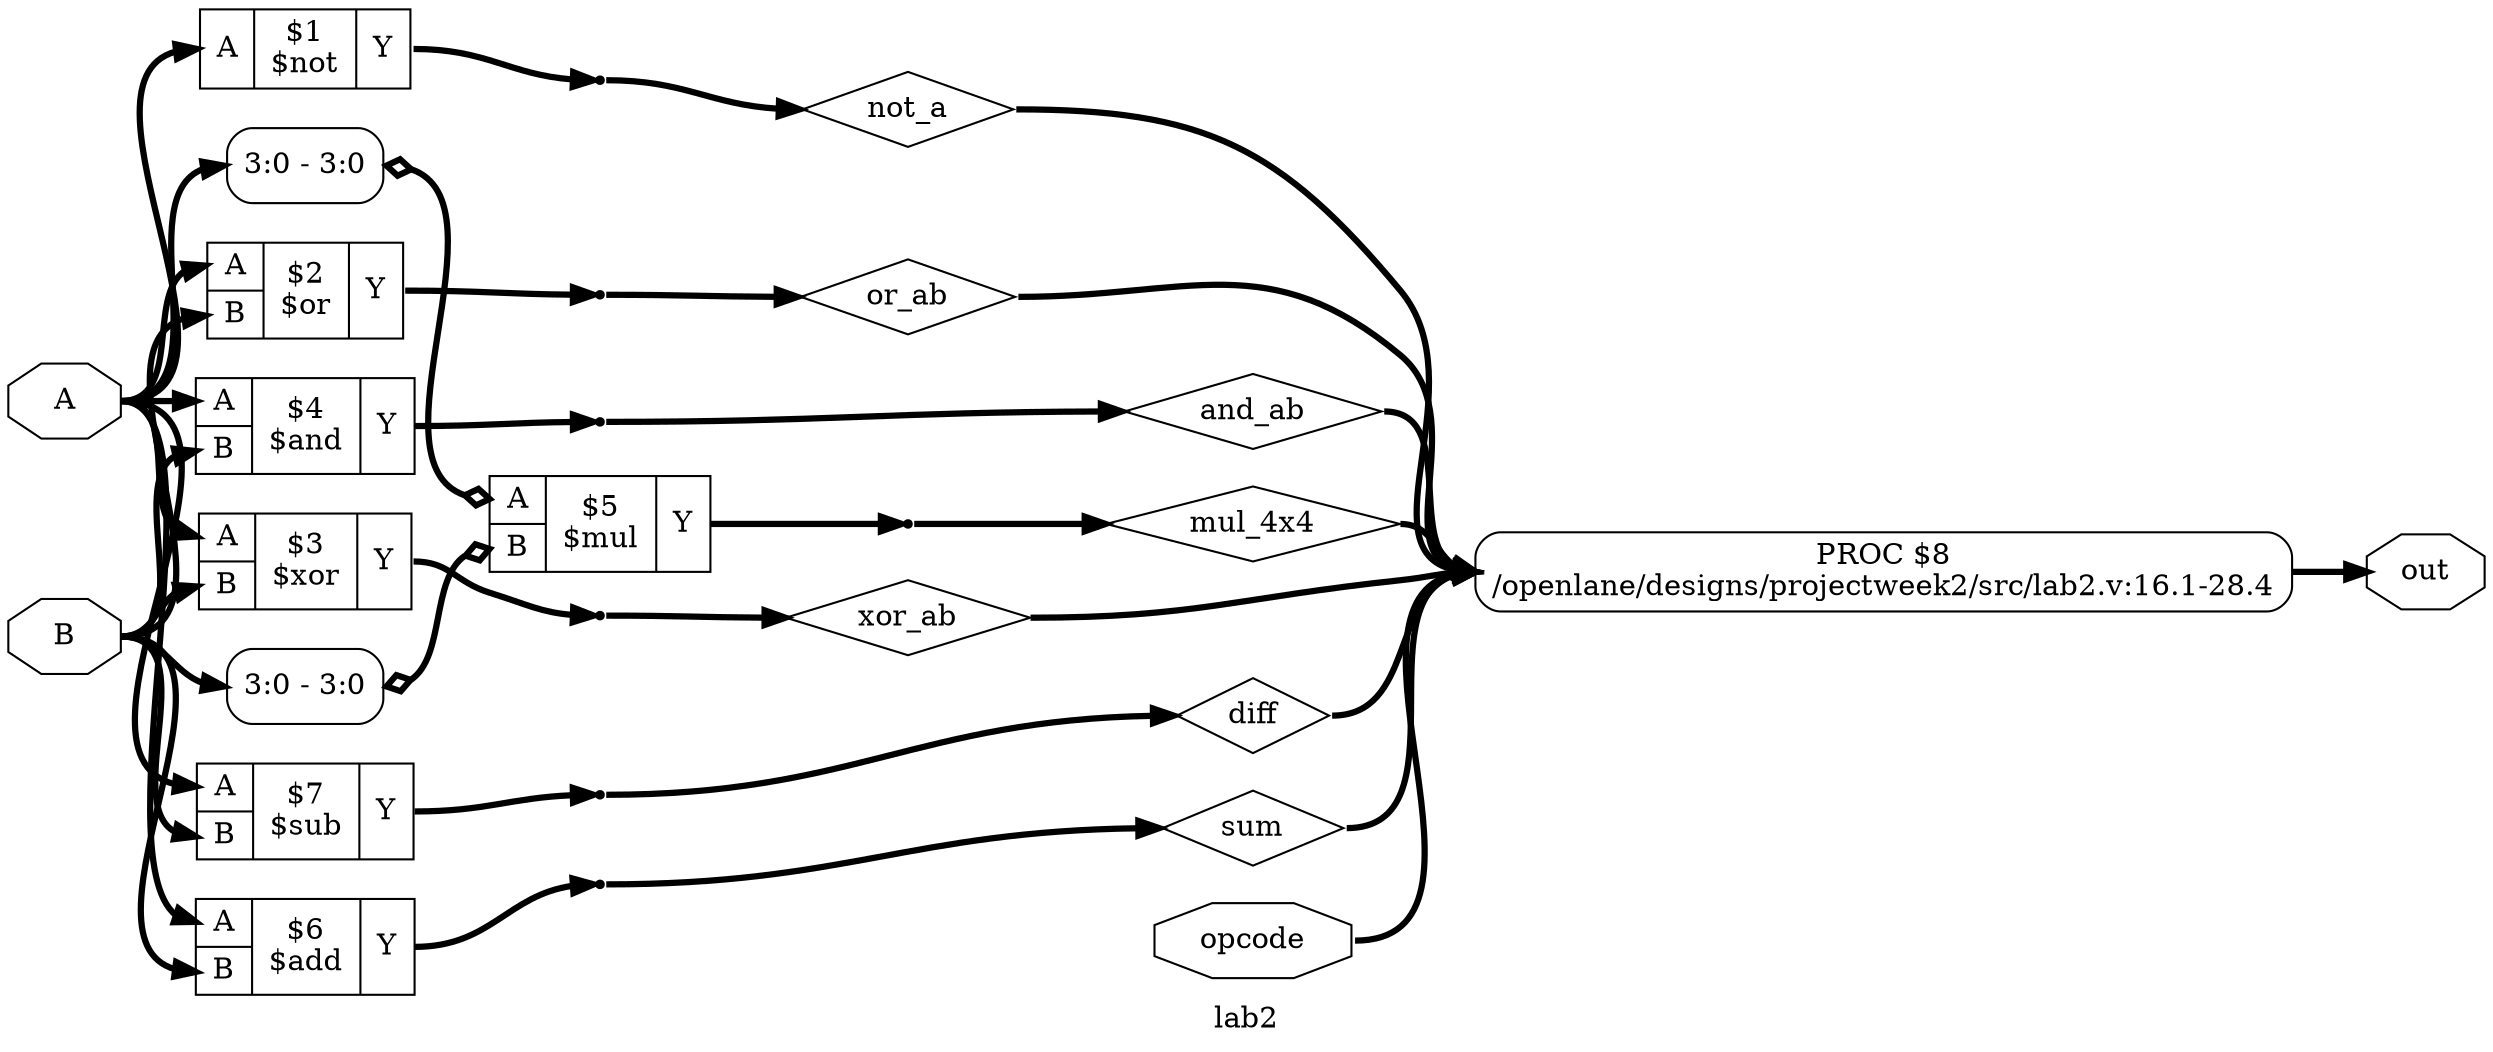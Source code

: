 digraph "lab2" {
label="lab2";
rankdir="LR";
remincross=true;
n10 [ shape=diamond, label="diff", color="black", fontcolor="black" ];
n11 [ shape=diamond, label="sum", color="black", fontcolor="black" ];
n12 [ shape=diamond, label="mul_4x4", color="black", fontcolor="black" ];
n13 [ shape=diamond, label="and_ab", color="black", fontcolor="black" ];
n14 [ shape=diamond, label="xor_ab", color="black", fontcolor="black" ];
n15 [ shape=diamond, label="or_ab", color="black", fontcolor="black" ];
n16 [ shape=diamond, label="not_a", color="black", fontcolor="black" ];
n17 [ shape=octagon, label="out", color="black", fontcolor="black" ];
n18 [ shape=octagon, label="opcode", color="black", fontcolor="black" ];
n19 [ shape=octagon, label="B", color="black", fontcolor="black" ];
n20 [ shape=octagon, label="A", color="black", fontcolor="black" ];
c22 [ shape=record, label="{{<p20> A|<p19> B}|$7\n$sub|{<p21> Y}}",  ];
c23 [ shape=record, label="{{<p20> A|<p19> B}|$6\n$add|{<p21> Y}}",  ];
c24 [ shape=record, label="{{<p20> A|<p19> B}|$5\n$mul|{<p21> Y}}",  ];
x0 [ shape=record, style=rounded, label="<s0> 3:0 - 3:0 ", color="black", fontcolor="black" ];
x0:e -> c24:p19:w [arrowhead=odiamond, arrowtail=odiamond, dir=both, color="black", fontcolor="black", style="setlinewidth(3)", label=""];
x1 [ shape=record, style=rounded, label="<s0> 3:0 - 3:0 ", color="black", fontcolor="black" ];
x1:e -> c24:p20:w [arrowhead=odiamond, arrowtail=odiamond, dir=both, color="black", fontcolor="black", style="setlinewidth(3)", label=""];
c25 [ shape=record, label="{{<p20> A|<p19> B}|$4\n$and|{<p21> Y}}",  ];
c26 [ shape=record, label="{{<p20> A|<p19> B}|$3\n$xor|{<p21> Y}}",  ];
c27 [ shape=record, label="{{<p20> A|<p19> B}|$2\n$or|{<p21> Y}}",  ];
c28 [ shape=record, label="{{<p20> A}|$1\n$not|{<p21> Y}}",  ];
p2 [shape=box, style=rounded, label="PROC $8\n/openlane/designs/projectweek2/src/lab2.v:16.1-28.4", ];
x3 [shape=point, ];
x4 [shape=point, ];
x5 [shape=point, ];
x6 [shape=point, ];
x7 [shape=point, ];
x8 [shape=point, ];
x9 [shape=point, ];
x9:e -> n10:w [color="black", fontcolor="black", style="setlinewidth(3)", label=""];
n10:e -> p2:w [color="black", fontcolor="black", style="setlinewidth(3)", label=""];
x8:e -> n11:w [color="black", fontcolor="black", style="setlinewidth(3)", label=""];
n11:e -> p2:w [color="black", fontcolor="black", style="setlinewidth(3)", label=""];
x7:e -> n12:w [color="black", fontcolor="black", style="setlinewidth(3)", label=""];
n12:e -> p2:w [color="black", fontcolor="black", style="setlinewidth(3)", label=""];
x6:e -> n13:w [color="black", fontcolor="black", style="setlinewidth(3)", label=""];
n13:e -> p2:w [color="black", fontcolor="black", style="setlinewidth(3)", label=""];
x5:e -> n14:w [color="black", fontcolor="black", style="setlinewidth(3)", label=""];
n14:e -> p2:w [color="black", fontcolor="black", style="setlinewidth(3)", label=""];
x4:e -> n15:w [color="black", fontcolor="black", style="setlinewidth(3)", label=""];
n15:e -> p2:w [color="black", fontcolor="black", style="setlinewidth(3)", label=""];
x3:e -> n16:w [color="black", fontcolor="black", style="setlinewidth(3)", label=""];
n16:e -> p2:w [color="black", fontcolor="black", style="setlinewidth(3)", label=""];
p2:e -> n17:w [color="black", fontcolor="black", style="setlinewidth(3)", label=""];
n18:e -> p2:w [color="black", fontcolor="black", style="setlinewidth(3)", label=""];
n19:e -> c22:p19:w [color="black", fontcolor="black", style="setlinewidth(3)", label=""];
n19:e -> c23:p19:w [color="black", fontcolor="black", style="setlinewidth(3)", label=""];
n19:e -> c25:p19:w [color="black", fontcolor="black", style="setlinewidth(3)", label=""];
n19:e -> c26:p19:w [color="black", fontcolor="black", style="setlinewidth(3)", label=""];
n19:e -> c27:p19:w [color="black", fontcolor="black", style="setlinewidth(3)", label=""];
n19:e -> x0:s0:w [color="black", fontcolor="black", style="setlinewidth(3)", label=""];
n20:e -> c22:p20:w [color="black", fontcolor="black", style="setlinewidth(3)", label=""];
n20:e -> c23:p20:w [color="black", fontcolor="black", style="setlinewidth(3)", label=""];
n20:e -> c25:p20:w [color="black", fontcolor="black", style="setlinewidth(3)", label=""];
n20:e -> c26:p20:w [color="black", fontcolor="black", style="setlinewidth(3)", label=""];
n20:e -> c27:p20:w [color="black", fontcolor="black", style="setlinewidth(3)", label=""];
n20:e -> c28:p20:w [color="black", fontcolor="black", style="setlinewidth(3)", label=""];
n20:e -> x1:s0:w [color="black", fontcolor="black", style="setlinewidth(3)", label=""];
c22:p21:e -> x9:w [color="black", fontcolor="black", style="setlinewidth(3)", label=""];
c23:p21:e -> x8:w [color="black", fontcolor="black", style="setlinewidth(3)", label=""];
c24:p21:e -> x7:w [color="black", fontcolor="black", style="setlinewidth(3)", label=""];
c25:p21:e -> x6:w [color="black", fontcolor="black", style="setlinewidth(3)", label=""];
c26:p21:e -> x5:w [color="black", fontcolor="black", style="setlinewidth(3)", label=""];
c27:p21:e -> x4:w [color="black", fontcolor="black", style="setlinewidth(3)", label=""];
c28:p21:e -> x3:w [color="black", fontcolor="black", style="setlinewidth(3)", label=""];
}
